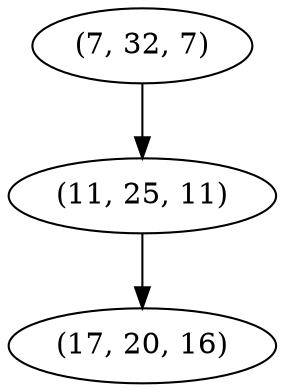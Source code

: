 digraph tree {
    "(7, 32, 7)";
    "(11, 25, 11)";
    "(17, 20, 16)";
    "(7, 32, 7)" -> "(11, 25, 11)";
    "(11, 25, 11)" -> "(17, 20, 16)";
}
